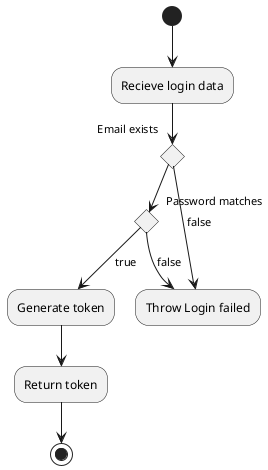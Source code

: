 @startuml Login Flowchart

(*) --> "Recieve login data"
if "Email exists" then
    if "Password matches" then
        -->[true] "Generate token"
        --> "Return token"
        --> (*)
    else
        -->[false] "Throw Login failed"
    end if
else
  -->[false] "Throw Login failed"

end if 

@enduml
